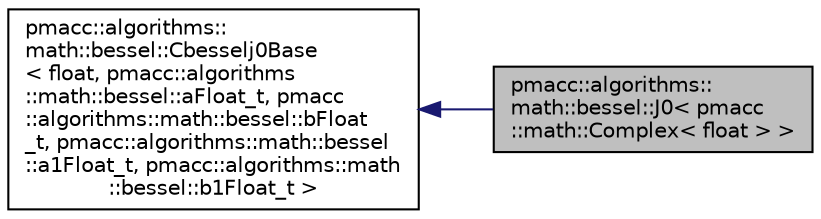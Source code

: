digraph "pmacc::algorithms::math::bessel::J0&lt; pmacc::math::Complex&lt; float &gt; &gt;"
{
 // LATEX_PDF_SIZE
  edge [fontname="Helvetica",fontsize="10",labelfontname="Helvetica",labelfontsize="10"];
  node [fontname="Helvetica",fontsize="10",shape=record];
  rankdir="LR";
  Node1 [label="pmacc::algorithms::\lmath::bessel::J0\< pmacc\l::math::Complex\< float \> \>",height=0.2,width=0.4,color="black", fillcolor="grey75", style="filled", fontcolor="black",tooltip=" "];
  Node2 -> Node1 [dir="back",color="midnightblue",fontsize="10",style="solid",fontname="Helvetica"];
  Node2 [label="pmacc::algorithms::\lmath::bessel::Cbesselj0Base\l\< float, pmacc::algorithms\l::math::bessel::aFloat_t, pmacc\l::algorithms::math::bessel::bFloat\l_t, pmacc::algorithms::math::bessel\l::a1Float_t, pmacc::algorithms::math\l::bessel::b1Float_t \>",height=0.2,width=0.4,color="black", fillcolor="white", style="filled",URL="$structpmacc_1_1algorithms_1_1math_1_1bessel_1_1_cbesselj0_base.html",tooltip=" "];
}
